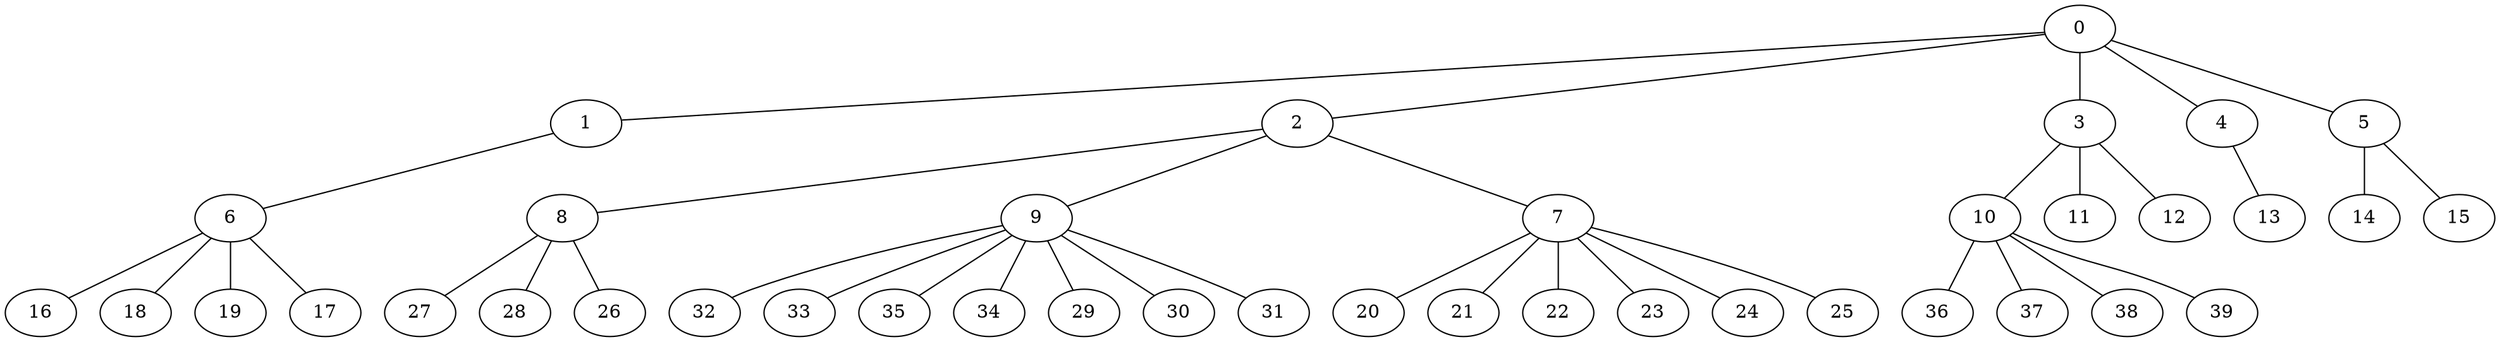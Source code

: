 
graph graphname {
    0 -- 1
0 -- 2
0 -- 3
0 -- 4
0 -- 5
1 -- 6
2 -- 8
2 -- 9
2 -- 7
3 -- 10
3 -- 11
3 -- 12
4 -- 13
5 -- 14
5 -- 15
6 -- 16
6 -- 18
6 -- 19
6 -- 17
7 -- 20
7 -- 21
7 -- 22
7 -- 23
7 -- 24
7 -- 25
8 -- 27
8 -- 28
8 -- 26
9 -- 32
9 -- 33
9 -- 35
9 -- 34
9 -- 29
9 -- 30
9 -- 31
10 -- 36
10 -- 37
10 -- 38
10 -- 39

}
